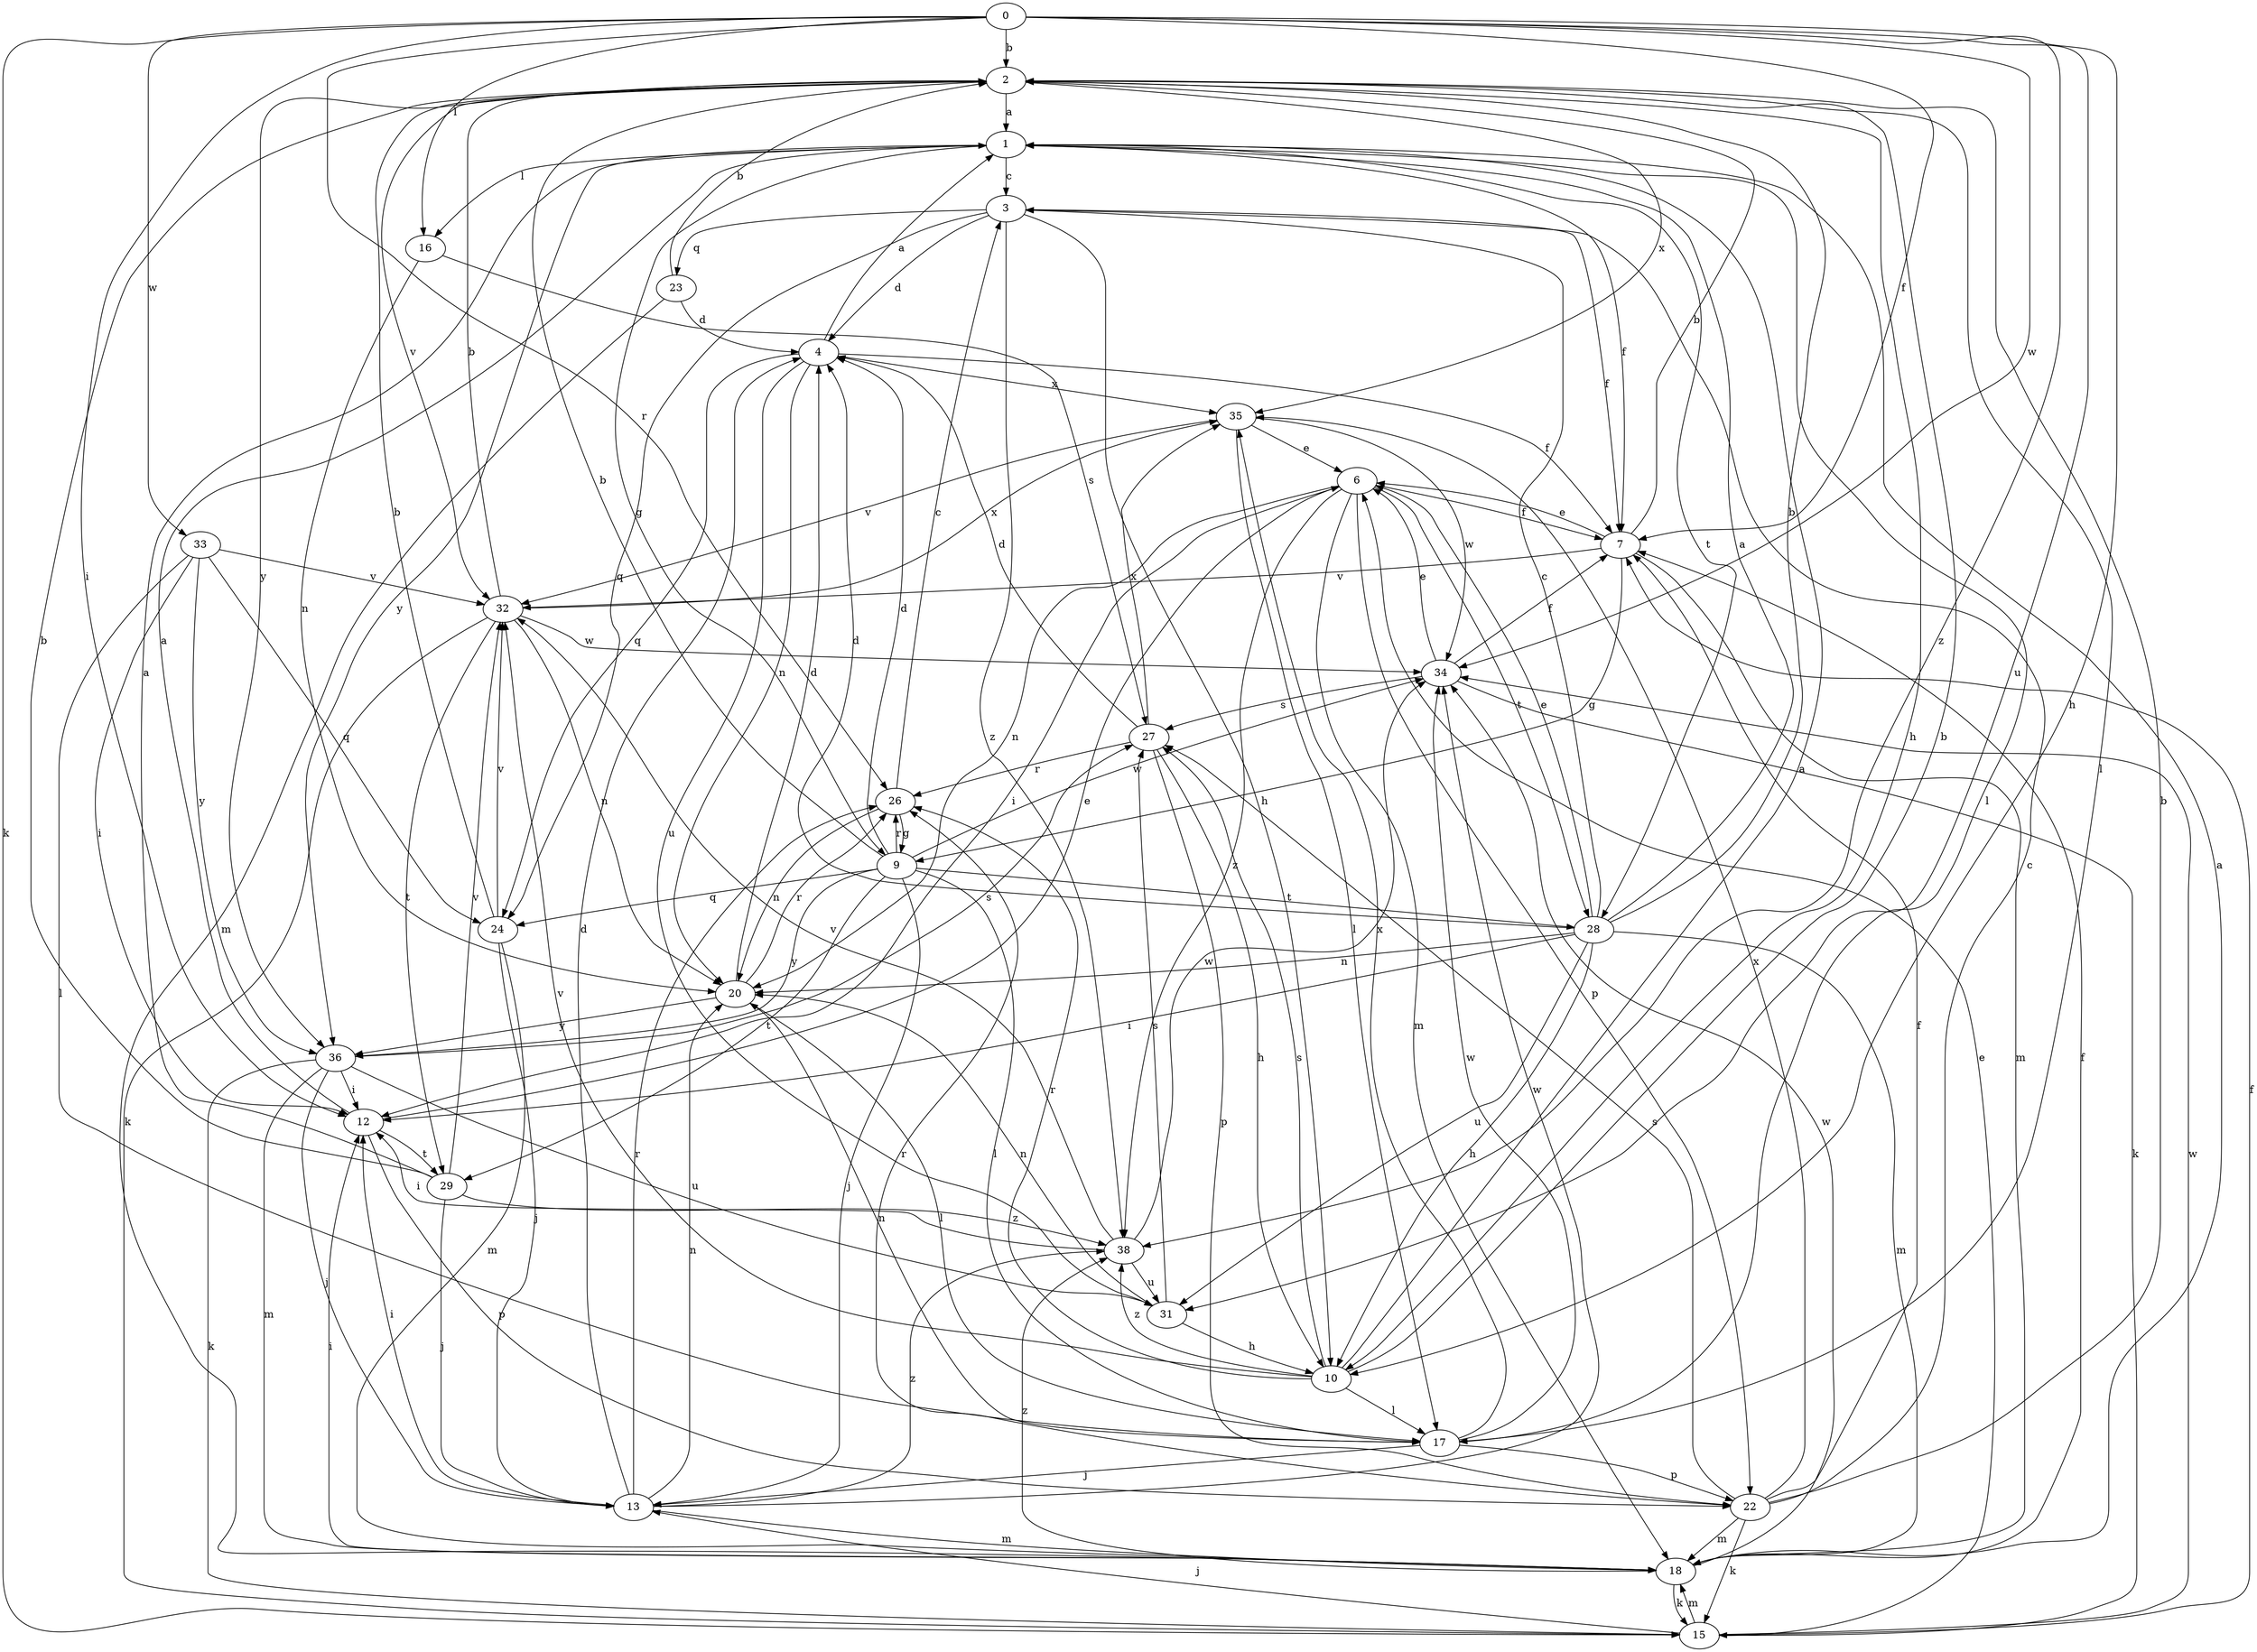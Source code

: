strict digraph  {
0;
1;
2;
3;
4;
6;
7;
9;
10;
12;
13;
15;
16;
17;
18;
20;
22;
23;
24;
26;
27;
28;
29;
31;
32;
33;
34;
35;
36;
38;
0 -> 2  [label=b];
0 -> 7  [label=f];
0 -> 10  [label=h];
0 -> 12  [label=i];
0 -> 15  [label=k];
0 -> 16  [label=l];
0 -> 26  [label=r];
0 -> 31  [label=u];
0 -> 33  [label=w];
0 -> 34  [label=w];
0 -> 38  [label=z];
1 -> 3  [label=c];
1 -> 7  [label=f];
1 -> 9  [label=g];
1 -> 16  [label=l];
1 -> 17  [label=l];
1 -> 28  [label=t];
1 -> 36  [label=y];
2 -> 1  [label=a];
2 -> 10  [label=h];
2 -> 17  [label=l];
2 -> 32  [label=v];
2 -> 35  [label=x];
2 -> 36  [label=y];
3 -> 4  [label=d];
3 -> 7  [label=f];
3 -> 10  [label=h];
3 -> 23  [label=q];
3 -> 24  [label=q];
3 -> 38  [label=z];
4 -> 1  [label=a];
4 -> 7  [label=f];
4 -> 20  [label=n];
4 -> 24  [label=q];
4 -> 31  [label=u];
4 -> 35  [label=x];
6 -> 7  [label=f];
6 -> 12  [label=i];
6 -> 18  [label=m];
6 -> 20  [label=n];
6 -> 22  [label=p];
6 -> 28  [label=t];
6 -> 38  [label=z];
7 -> 2  [label=b];
7 -> 6  [label=e];
7 -> 9  [label=g];
7 -> 18  [label=m];
7 -> 32  [label=v];
9 -> 2  [label=b];
9 -> 4  [label=d];
9 -> 13  [label=j];
9 -> 17  [label=l];
9 -> 24  [label=q];
9 -> 26  [label=r];
9 -> 28  [label=t];
9 -> 29  [label=t];
9 -> 34  [label=w];
9 -> 36  [label=y];
10 -> 1  [label=a];
10 -> 2  [label=b];
10 -> 17  [label=l];
10 -> 26  [label=r];
10 -> 27  [label=s];
10 -> 32  [label=v];
10 -> 38  [label=z];
12 -> 1  [label=a];
12 -> 6  [label=e];
12 -> 22  [label=p];
12 -> 29  [label=t];
13 -> 4  [label=d];
13 -> 12  [label=i];
13 -> 18  [label=m];
13 -> 20  [label=n];
13 -> 26  [label=r];
13 -> 34  [label=w];
13 -> 38  [label=z];
15 -> 6  [label=e];
15 -> 7  [label=f];
15 -> 13  [label=j];
15 -> 18  [label=m];
15 -> 34  [label=w];
16 -> 20  [label=n];
16 -> 27  [label=s];
17 -> 13  [label=j];
17 -> 20  [label=n];
17 -> 22  [label=p];
17 -> 34  [label=w];
17 -> 35  [label=x];
18 -> 1  [label=a];
18 -> 7  [label=f];
18 -> 12  [label=i];
18 -> 15  [label=k];
18 -> 34  [label=w];
18 -> 38  [label=z];
20 -> 4  [label=d];
20 -> 17  [label=l];
20 -> 26  [label=r];
20 -> 36  [label=y];
22 -> 2  [label=b];
22 -> 3  [label=c];
22 -> 7  [label=f];
22 -> 15  [label=k];
22 -> 18  [label=m];
22 -> 26  [label=r];
22 -> 27  [label=s];
22 -> 35  [label=x];
23 -> 2  [label=b];
23 -> 4  [label=d];
23 -> 18  [label=m];
24 -> 2  [label=b];
24 -> 13  [label=j];
24 -> 18  [label=m];
24 -> 32  [label=v];
26 -> 3  [label=c];
26 -> 9  [label=g];
26 -> 20  [label=n];
27 -> 4  [label=d];
27 -> 10  [label=h];
27 -> 22  [label=p];
27 -> 26  [label=r];
27 -> 35  [label=x];
28 -> 1  [label=a];
28 -> 2  [label=b];
28 -> 3  [label=c];
28 -> 4  [label=d];
28 -> 6  [label=e];
28 -> 10  [label=h];
28 -> 12  [label=i];
28 -> 18  [label=m];
28 -> 20  [label=n];
28 -> 31  [label=u];
29 -> 1  [label=a];
29 -> 2  [label=b];
29 -> 13  [label=j];
29 -> 32  [label=v];
29 -> 38  [label=z];
31 -> 10  [label=h];
31 -> 20  [label=n];
31 -> 27  [label=s];
32 -> 2  [label=b];
32 -> 15  [label=k];
32 -> 20  [label=n];
32 -> 29  [label=t];
32 -> 34  [label=w];
32 -> 35  [label=x];
33 -> 12  [label=i];
33 -> 17  [label=l];
33 -> 24  [label=q];
33 -> 32  [label=v];
33 -> 36  [label=y];
34 -> 6  [label=e];
34 -> 7  [label=f];
34 -> 15  [label=k];
34 -> 27  [label=s];
35 -> 6  [label=e];
35 -> 17  [label=l];
35 -> 32  [label=v];
35 -> 34  [label=w];
36 -> 12  [label=i];
36 -> 13  [label=j];
36 -> 15  [label=k];
36 -> 18  [label=m];
36 -> 27  [label=s];
36 -> 31  [label=u];
38 -> 12  [label=i];
38 -> 31  [label=u];
38 -> 32  [label=v];
38 -> 34  [label=w];
}
